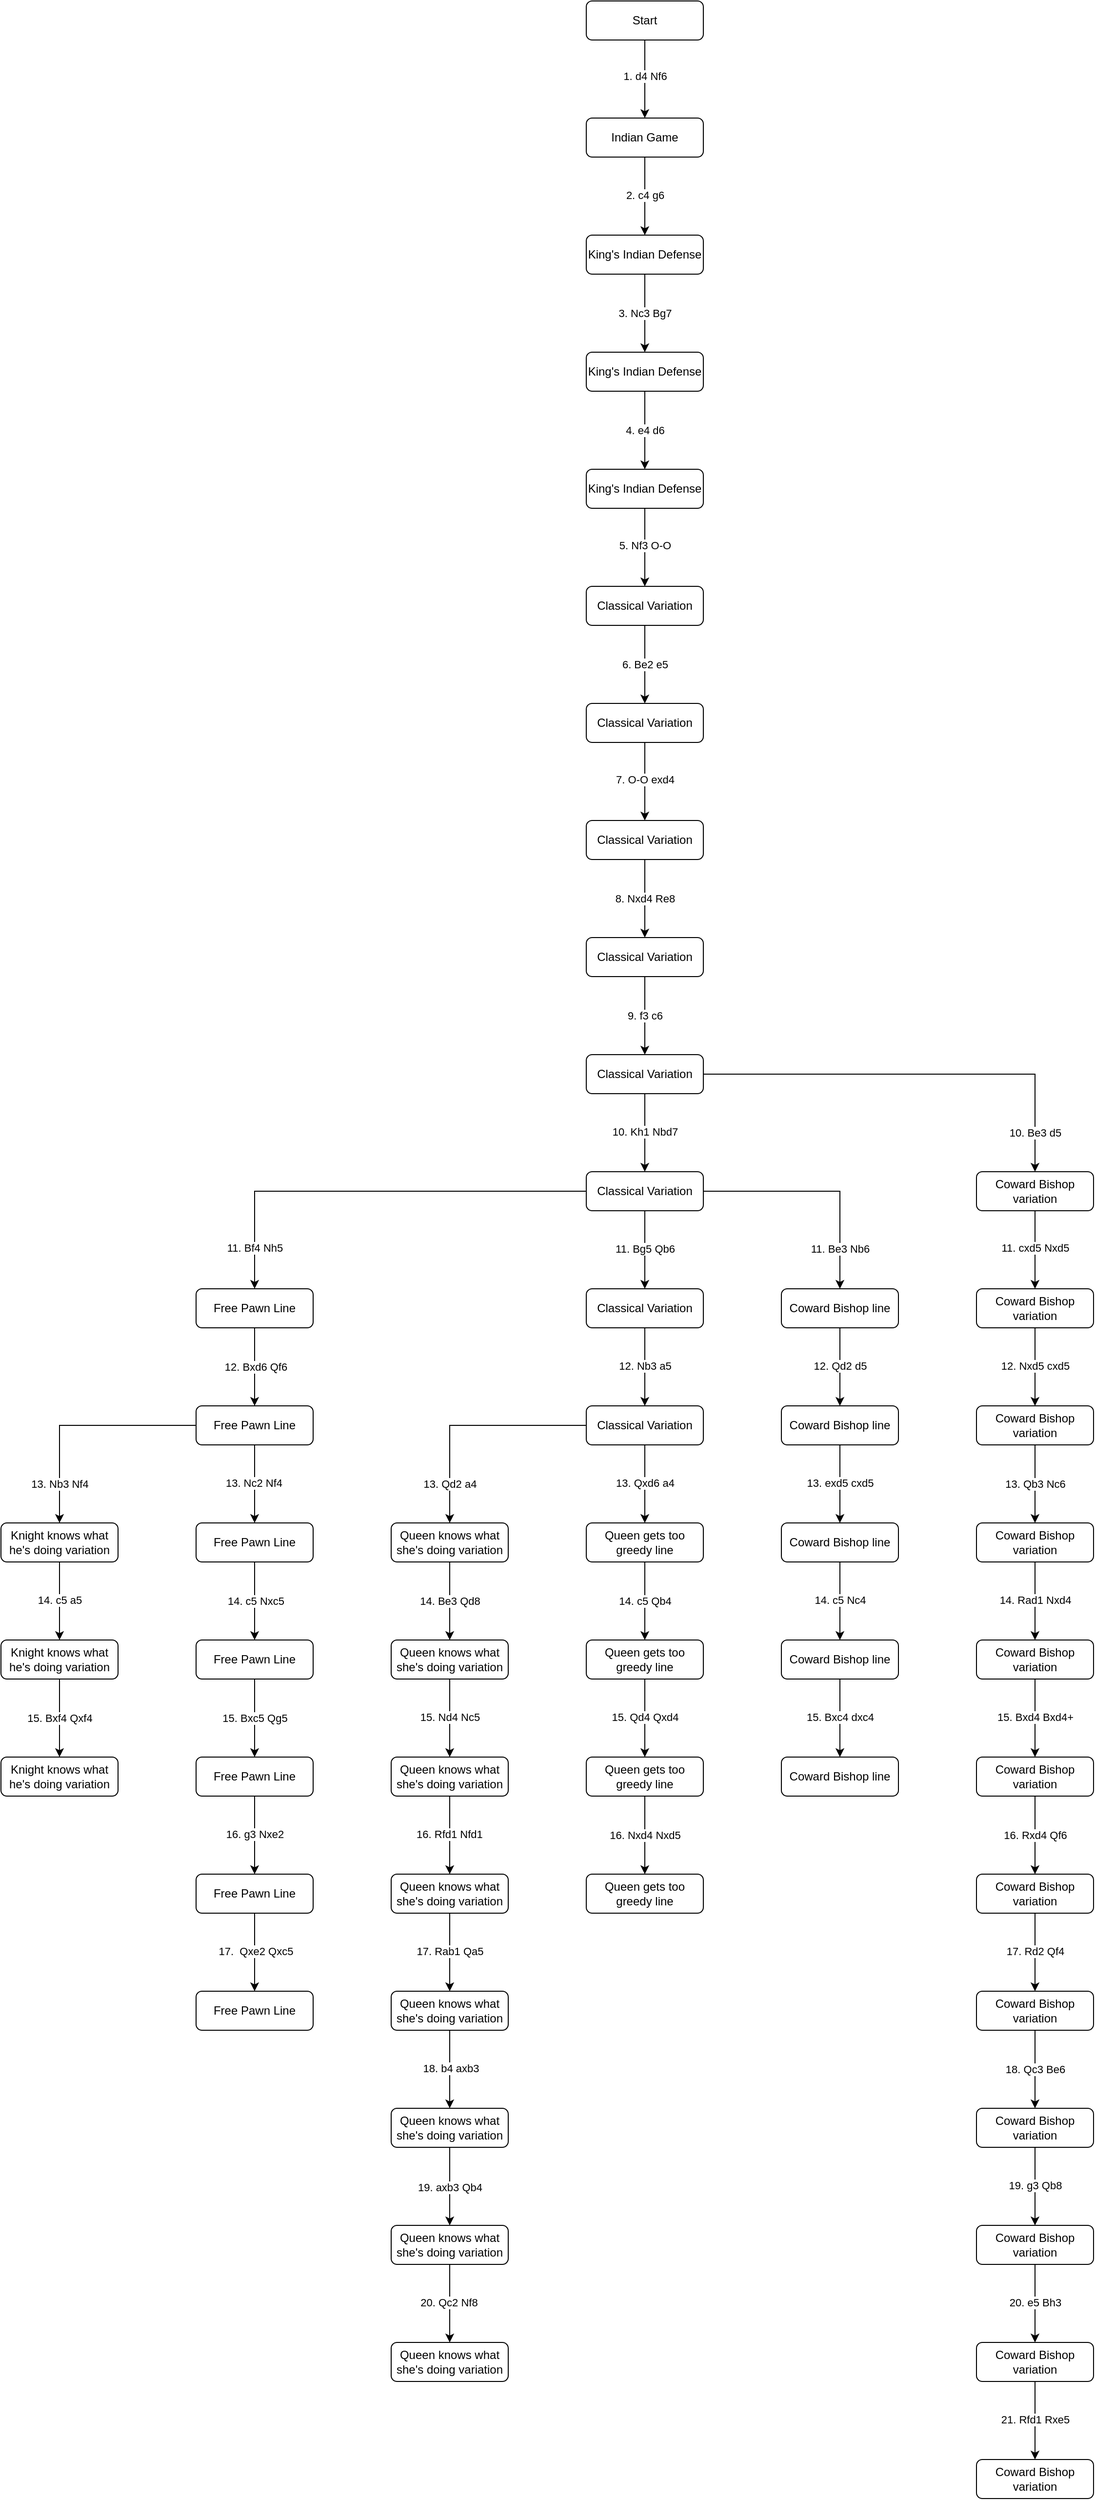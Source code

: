 <mxfile version="21.7.4" type="github">
  <diagram id="C5RBs43oDa-KdzZeNtuy" name="Page-1">
    <mxGraphModel dx="1451" dy="381" grid="1" gridSize="10" guides="1" tooltips="1" connect="1" arrows="1" fold="1" page="1" pageScale="1" pageWidth="827" pageHeight="1169" math="0" shadow="0">
      <root>
        <mxCell id="WIyWlLk6GJQsqaUBKTNV-0" />
        <mxCell id="WIyWlLk6GJQsqaUBKTNV-1" parent="WIyWlLk6GJQsqaUBKTNV-0" />
        <mxCell id="JF7JjtRSWjvsi2NXxbNR-42" value="" style="edgeStyle=orthogonalEdgeStyle;rounded=0;orthogonalLoop=1;jettySize=auto;html=1;" edge="1" parent="WIyWlLk6GJQsqaUBKTNV-1" source="WIyWlLk6GJQsqaUBKTNV-3" target="JF7JjtRSWjvsi2NXxbNR-41">
          <mxGeometry relative="1" as="geometry" />
        </mxCell>
        <mxCell id="JF7JjtRSWjvsi2NXxbNR-43" value="1. d4 Nf6" style="edgeLabel;html=1;align=center;verticalAlign=middle;resizable=0;points=[];" vertex="1" connectable="0" parent="JF7JjtRSWjvsi2NXxbNR-42">
          <mxGeometry x="-0.082" relative="1" as="geometry">
            <mxPoint as="offset" />
          </mxGeometry>
        </mxCell>
        <mxCell id="WIyWlLk6GJQsqaUBKTNV-3" value="Start" style="rounded=1;whiteSpace=wrap;html=1;fontSize=12;glass=0;strokeWidth=1;shadow=0;" parent="WIyWlLk6GJQsqaUBKTNV-1" vertex="1">
          <mxGeometry x="160" y="80" width="120" height="40" as="geometry" />
        </mxCell>
        <mxCell id="JF7JjtRSWjvsi2NXxbNR-45" value="" style="edgeStyle=orthogonalEdgeStyle;rounded=0;orthogonalLoop=1;jettySize=auto;html=1;" edge="1" parent="WIyWlLk6GJQsqaUBKTNV-1" source="JF7JjtRSWjvsi2NXxbNR-41" target="JF7JjtRSWjvsi2NXxbNR-44">
          <mxGeometry relative="1" as="geometry" />
        </mxCell>
        <mxCell id="JF7JjtRSWjvsi2NXxbNR-46" value="2. c4 g6" style="edgeLabel;html=1;align=center;verticalAlign=middle;resizable=0;points=[];" vertex="1" connectable="0" parent="JF7JjtRSWjvsi2NXxbNR-45">
          <mxGeometry x="-0.037" relative="1" as="geometry">
            <mxPoint as="offset" />
          </mxGeometry>
        </mxCell>
        <mxCell id="JF7JjtRSWjvsi2NXxbNR-41" value="Indian Game" style="rounded=1;whiteSpace=wrap;html=1;fontSize=12;glass=0;strokeWidth=1;shadow=0;" vertex="1" parent="WIyWlLk6GJQsqaUBKTNV-1">
          <mxGeometry x="160" y="200" width="120" height="40" as="geometry" />
        </mxCell>
        <mxCell id="JF7JjtRSWjvsi2NXxbNR-48" value="3. Nc3 Bg7" style="edgeStyle=orthogonalEdgeStyle;rounded=0;orthogonalLoop=1;jettySize=auto;html=1;" edge="1" parent="WIyWlLk6GJQsqaUBKTNV-1" source="JF7JjtRSWjvsi2NXxbNR-44" target="JF7JjtRSWjvsi2NXxbNR-47">
          <mxGeometry relative="1" as="geometry">
            <mxPoint as="offset" />
          </mxGeometry>
        </mxCell>
        <mxCell id="JF7JjtRSWjvsi2NXxbNR-44" value="King&#39;s Indian Defense" style="rounded=1;whiteSpace=wrap;html=1;fontSize=12;glass=0;strokeWidth=1;shadow=0;" vertex="1" parent="WIyWlLk6GJQsqaUBKTNV-1">
          <mxGeometry x="160" y="320" width="120" height="40" as="geometry" />
        </mxCell>
        <mxCell id="JF7JjtRSWjvsi2NXxbNR-50" value="4. e4 d6" style="edgeStyle=orthogonalEdgeStyle;rounded=0;orthogonalLoop=1;jettySize=auto;html=1;" edge="1" parent="WIyWlLk6GJQsqaUBKTNV-1" source="JF7JjtRSWjvsi2NXxbNR-47" target="JF7JjtRSWjvsi2NXxbNR-49">
          <mxGeometry relative="1" as="geometry">
            <mxPoint as="offset" />
          </mxGeometry>
        </mxCell>
        <mxCell id="JF7JjtRSWjvsi2NXxbNR-47" value="King&#39;s Indian Defense" style="rounded=1;whiteSpace=wrap;html=1;fontSize=12;glass=0;strokeWidth=1;shadow=0;" vertex="1" parent="WIyWlLk6GJQsqaUBKTNV-1">
          <mxGeometry x="160" y="440" width="120" height="40" as="geometry" />
        </mxCell>
        <mxCell id="JF7JjtRSWjvsi2NXxbNR-52" value="" style="edgeStyle=orthogonalEdgeStyle;rounded=0;orthogonalLoop=1;jettySize=auto;html=1;" edge="1" parent="WIyWlLk6GJQsqaUBKTNV-1" source="JF7JjtRSWjvsi2NXxbNR-49" target="JF7JjtRSWjvsi2NXxbNR-51">
          <mxGeometry relative="1" as="geometry" />
        </mxCell>
        <mxCell id="JF7JjtRSWjvsi2NXxbNR-53" value="5. Nf3 O-O" style="edgeLabel;html=1;align=center;verticalAlign=middle;resizable=0;points=[];" vertex="1" connectable="0" parent="JF7JjtRSWjvsi2NXxbNR-52">
          <mxGeometry x="0.013" relative="1" as="geometry">
            <mxPoint y="-3" as="offset" />
          </mxGeometry>
        </mxCell>
        <mxCell id="JF7JjtRSWjvsi2NXxbNR-49" value="King&#39;s Indian Defense" style="rounded=1;whiteSpace=wrap;html=1;fontSize=12;glass=0;strokeWidth=1;shadow=0;" vertex="1" parent="WIyWlLk6GJQsqaUBKTNV-1">
          <mxGeometry x="160" y="560" width="120" height="40" as="geometry" />
        </mxCell>
        <mxCell id="JF7JjtRSWjvsi2NXxbNR-55" value="" style="edgeStyle=orthogonalEdgeStyle;rounded=0;orthogonalLoop=1;jettySize=auto;html=1;" edge="1" parent="WIyWlLk6GJQsqaUBKTNV-1" source="JF7JjtRSWjvsi2NXxbNR-51" target="JF7JjtRSWjvsi2NXxbNR-54">
          <mxGeometry relative="1" as="geometry" />
        </mxCell>
        <mxCell id="JF7JjtRSWjvsi2NXxbNR-56" value="6. Be2 e5" style="edgeLabel;html=1;align=center;verticalAlign=middle;resizable=0;points=[];" vertex="1" connectable="0" parent="JF7JjtRSWjvsi2NXxbNR-55">
          <mxGeometry x="0.013" y="1" relative="1" as="geometry">
            <mxPoint x="-1" y="-1" as="offset" />
          </mxGeometry>
        </mxCell>
        <mxCell id="JF7JjtRSWjvsi2NXxbNR-51" value="Classical Variation" style="rounded=1;whiteSpace=wrap;html=1;fontSize=12;glass=0;strokeWidth=1;shadow=0;" vertex="1" parent="WIyWlLk6GJQsqaUBKTNV-1">
          <mxGeometry x="160" y="680" width="120" height="40" as="geometry" />
        </mxCell>
        <mxCell id="JF7JjtRSWjvsi2NXxbNR-58" value="" style="edgeStyle=orthogonalEdgeStyle;rounded=0;orthogonalLoop=1;jettySize=auto;html=1;" edge="1" parent="WIyWlLk6GJQsqaUBKTNV-1" source="JF7JjtRSWjvsi2NXxbNR-54" target="JF7JjtRSWjvsi2NXxbNR-57">
          <mxGeometry relative="1" as="geometry" />
        </mxCell>
        <mxCell id="JF7JjtRSWjvsi2NXxbNR-59" value="7. O-O exd4" style="edgeLabel;html=1;align=center;verticalAlign=middle;resizable=0;points=[];" vertex="1" connectable="0" parent="JF7JjtRSWjvsi2NXxbNR-58">
          <mxGeometry x="-0.059" relative="1" as="geometry">
            <mxPoint as="offset" />
          </mxGeometry>
        </mxCell>
        <mxCell id="JF7JjtRSWjvsi2NXxbNR-54" value="Classical Variation" style="rounded=1;whiteSpace=wrap;html=1;fontSize=12;glass=0;strokeWidth=1;shadow=0;" vertex="1" parent="WIyWlLk6GJQsqaUBKTNV-1">
          <mxGeometry x="160" y="800" width="120" height="40" as="geometry" />
        </mxCell>
        <mxCell id="JF7JjtRSWjvsi2NXxbNR-61" value="8. Nxd4 Re8" style="edgeStyle=orthogonalEdgeStyle;rounded=0;orthogonalLoop=1;jettySize=auto;html=1;" edge="1" parent="WIyWlLk6GJQsqaUBKTNV-1" source="JF7JjtRSWjvsi2NXxbNR-57" target="JF7JjtRSWjvsi2NXxbNR-60">
          <mxGeometry relative="1" as="geometry">
            <mxPoint as="offset" />
          </mxGeometry>
        </mxCell>
        <mxCell id="JF7JjtRSWjvsi2NXxbNR-57" value="Classical Variation" style="rounded=1;whiteSpace=wrap;html=1;fontSize=12;glass=0;strokeWidth=1;shadow=0;" vertex="1" parent="WIyWlLk6GJQsqaUBKTNV-1">
          <mxGeometry x="160" y="920" width="120" height="40" as="geometry" />
        </mxCell>
        <mxCell id="JF7JjtRSWjvsi2NXxbNR-63" value="9. f3 c6" style="edgeStyle=orthogonalEdgeStyle;rounded=0;orthogonalLoop=1;jettySize=auto;html=1;" edge="1" parent="WIyWlLk6GJQsqaUBKTNV-1" source="JF7JjtRSWjvsi2NXxbNR-60" target="JF7JjtRSWjvsi2NXxbNR-62">
          <mxGeometry relative="1" as="geometry" />
        </mxCell>
        <mxCell id="JF7JjtRSWjvsi2NXxbNR-60" value="Classical Variation" style="rounded=1;whiteSpace=wrap;html=1;fontSize=12;glass=0;strokeWidth=1;shadow=0;" vertex="1" parent="WIyWlLk6GJQsqaUBKTNV-1">
          <mxGeometry x="160" y="1040" width="120" height="40" as="geometry" />
        </mxCell>
        <mxCell id="JF7JjtRSWjvsi2NXxbNR-65" value="" style="edgeStyle=orthogonalEdgeStyle;rounded=0;orthogonalLoop=1;jettySize=auto;html=1;" edge="1" parent="WIyWlLk6GJQsqaUBKTNV-1" source="JF7JjtRSWjvsi2NXxbNR-62" target="JF7JjtRSWjvsi2NXxbNR-64">
          <mxGeometry relative="1" as="geometry" />
        </mxCell>
        <mxCell id="JF7JjtRSWjvsi2NXxbNR-66" value="10. Kh1 Nbd7" style="edgeLabel;html=1;align=center;verticalAlign=middle;resizable=0;points=[];" vertex="1" connectable="0" parent="JF7JjtRSWjvsi2NXxbNR-65">
          <mxGeometry x="-0.025" relative="1" as="geometry">
            <mxPoint as="offset" />
          </mxGeometry>
        </mxCell>
        <mxCell id="JF7JjtRSWjvsi2NXxbNR-175" value="" style="edgeStyle=orthogonalEdgeStyle;rounded=0;orthogonalLoop=1;jettySize=auto;html=1;" edge="1" parent="WIyWlLk6GJQsqaUBKTNV-1" source="JF7JjtRSWjvsi2NXxbNR-62" target="JF7JjtRSWjvsi2NXxbNR-174">
          <mxGeometry relative="1" as="geometry" />
        </mxCell>
        <mxCell id="JF7JjtRSWjvsi2NXxbNR-176" value="10. Be3 d5" style="edgeLabel;html=1;align=center;verticalAlign=middle;resizable=0;points=[];" vertex="1" connectable="0" parent="JF7JjtRSWjvsi2NXxbNR-175">
          <mxGeometry x="0.854" relative="1" as="geometry">
            <mxPoint y="-8" as="offset" />
          </mxGeometry>
        </mxCell>
        <mxCell id="JF7JjtRSWjvsi2NXxbNR-62" value="Classical Variation" style="rounded=1;whiteSpace=wrap;html=1;fontSize=12;glass=0;strokeWidth=1;shadow=0;" vertex="1" parent="WIyWlLk6GJQsqaUBKTNV-1">
          <mxGeometry x="160" y="1160" width="120" height="40" as="geometry" />
        </mxCell>
        <mxCell id="JF7JjtRSWjvsi2NXxbNR-68" value="" style="edgeStyle=orthogonalEdgeStyle;rounded=0;orthogonalLoop=1;jettySize=auto;html=1;" edge="1" parent="WIyWlLk6GJQsqaUBKTNV-1" source="JF7JjtRSWjvsi2NXxbNR-64" target="JF7JjtRSWjvsi2NXxbNR-67">
          <mxGeometry relative="1" as="geometry" />
        </mxCell>
        <mxCell id="JF7JjtRSWjvsi2NXxbNR-69" value="11. Bg5 Qb6" style="edgeLabel;html=1;align=center;verticalAlign=middle;resizable=0;points=[];" vertex="1" connectable="0" parent="JF7JjtRSWjvsi2NXxbNR-68">
          <mxGeometry x="-0.042" relative="1" as="geometry">
            <mxPoint as="offset" />
          </mxGeometry>
        </mxCell>
        <mxCell id="JF7JjtRSWjvsi2NXxbNR-111" value="" style="edgeStyle=orthogonalEdgeStyle;rounded=0;orthogonalLoop=1;jettySize=auto;html=1;" edge="1" parent="WIyWlLk6GJQsqaUBKTNV-1" source="JF7JjtRSWjvsi2NXxbNR-64" target="JF7JjtRSWjvsi2NXxbNR-110">
          <mxGeometry relative="1" as="geometry" />
        </mxCell>
        <mxCell id="JF7JjtRSWjvsi2NXxbNR-112" value="11. Bf4 Nh5" style="edgeLabel;html=1;align=center;verticalAlign=middle;resizable=0;points=[];" vertex="1" connectable="0" parent="JF7JjtRSWjvsi2NXxbNR-111">
          <mxGeometry x="0.81" relative="1" as="geometry">
            <mxPoint as="offset" />
          </mxGeometry>
        </mxCell>
        <mxCell id="JF7JjtRSWjvsi2NXxbNR-144" value="" style="edgeStyle=orthogonalEdgeStyle;rounded=0;orthogonalLoop=1;jettySize=auto;html=1;" edge="1" parent="WIyWlLk6GJQsqaUBKTNV-1" source="JF7JjtRSWjvsi2NXxbNR-64" target="JF7JjtRSWjvsi2NXxbNR-143">
          <mxGeometry relative="1" as="geometry">
            <Array as="points">
              <mxPoint x="420" y="1300" />
            </Array>
          </mxGeometry>
        </mxCell>
        <mxCell id="JF7JjtRSWjvsi2NXxbNR-145" value="11. Be3 Nb6" style="edgeLabel;html=1;align=center;verticalAlign=middle;resizable=0;points=[];" vertex="1" connectable="0" parent="JF7JjtRSWjvsi2NXxbNR-144">
          <mxGeometry x="0.658" relative="1" as="geometry">
            <mxPoint as="offset" />
          </mxGeometry>
        </mxCell>
        <mxCell id="JF7JjtRSWjvsi2NXxbNR-64" value="Classical Variation" style="rounded=1;whiteSpace=wrap;html=1;fontSize=12;glass=0;strokeWidth=1;shadow=0;" vertex="1" parent="WIyWlLk6GJQsqaUBKTNV-1">
          <mxGeometry x="160" y="1280" width="120" height="40" as="geometry" />
        </mxCell>
        <mxCell id="JF7JjtRSWjvsi2NXxbNR-71" value="" style="edgeStyle=orthogonalEdgeStyle;rounded=0;orthogonalLoop=1;jettySize=auto;html=1;" edge="1" parent="WIyWlLk6GJQsqaUBKTNV-1" source="JF7JjtRSWjvsi2NXxbNR-67" target="JF7JjtRSWjvsi2NXxbNR-70">
          <mxGeometry relative="1" as="geometry" />
        </mxCell>
        <mxCell id="JF7JjtRSWjvsi2NXxbNR-72" value="12. Nb3 a5" style="edgeLabel;html=1;align=center;verticalAlign=middle;resizable=0;points=[];" vertex="1" connectable="0" parent="JF7JjtRSWjvsi2NXxbNR-71">
          <mxGeometry x="-0.042" relative="1" as="geometry">
            <mxPoint as="offset" />
          </mxGeometry>
        </mxCell>
        <mxCell id="JF7JjtRSWjvsi2NXxbNR-67" value="Classical Variation" style="rounded=1;whiteSpace=wrap;html=1;fontSize=12;glass=0;strokeWidth=1;shadow=0;" vertex="1" parent="WIyWlLk6GJQsqaUBKTNV-1">
          <mxGeometry x="160" y="1400" width="120" height="40" as="geometry" />
        </mxCell>
        <mxCell id="JF7JjtRSWjvsi2NXxbNR-74" value="" style="edgeStyle=orthogonalEdgeStyle;rounded=0;orthogonalLoop=1;jettySize=auto;html=1;" edge="1" parent="WIyWlLk6GJQsqaUBKTNV-1" source="JF7JjtRSWjvsi2NXxbNR-70" target="JF7JjtRSWjvsi2NXxbNR-73">
          <mxGeometry relative="1" as="geometry" />
        </mxCell>
        <mxCell id="JF7JjtRSWjvsi2NXxbNR-75" value="13. Qxd6 a4" style="edgeLabel;html=1;align=center;verticalAlign=middle;resizable=0;points=[];" vertex="1" connectable="0" parent="JF7JjtRSWjvsi2NXxbNR-74">
          <mxGeometry x="-0.042" relative="1" as="geometry">
            <mxPoint as="offset" />
          </mxGeometry>
        </mxCell>
        <mxCell id="JF7JjtRSWjvsi2NXxbNR-86" value="" style="edgeStyle=orthogonalEdgeStyle;rounded=0;orthogonalLoop=1;jettySize=auto;html=1;" edge="1" parent="WIyWlLk6GJQsqaUBKTNV-1" source="JF7JjtRSWjvsi2NXxbNR-70" target="JF7JjtRSWjvsi2NXxbNR-85">
          <mxGeometry relative="1" as="geometry" />
        </mxCell>
        <mxCell id="JF7JjtRSWjvsi2NXxbNR-88" value="13. Qd2 a4" style="edgeLabel;html=1;align=center;verticalAlign=middle;resizable=0;points=[];" vertex="1" connectable="0" parent="JF7JjtRSWjvsi2NXxbNR-86">
          <mxGeometry x="0.652" y="-1" relative="1" as="geometry">
            <mxPoint x="1" y="2" as="offset" />
          </mxGeometry>
        </mxCell>
        <mxCell id="JF7JjtRSWjvsi2NXxbNR-70" value="Classical Variation" style="rounded=1;whiteSpace=wrap;html=1;fontSize=12;glass=0;strokeWidth=1;shadow=0;" vertex="1" parent="WIyWlLk6GJQsqaUBKTNV-1">
          <mxGeometry x="160" y="1520" width="120" height="40" as="geometry" />
        </mxCell>
        <mxCell id="JF7JjtRSWjvsi2NXxbNR-77" value="" style="edgeStyle=orthogonalEdgeStyle;rounded=0;orthogonalLoop=1;jettySize=auto;html=1;" edge="1" parent="WIyWlLk6GJQsqaUBKTNV-1" source="JF7JjtRSWjvsi2NXxbNR-73" target="JF7JjtRSWjvsi2NXxbNR-76">
          <mxGeometry relative="1" as="geometry" />
        </mxCell>
        <mxCell id="JF7JjtRSWjvsi2NXxbNR-78" value="14. c5 Qb4" style="edgeLabel;html=1;align=center;verticalAlign=middle;resizable=0;points=[];" vertex="1" connectable="0" parent="JF7JjtRSWjvsi2NXxbNR-77">
          <mxGeometry x="-0.008" relative="1" as="geometry">
            <mxPoint as="offset" />
          </mxGeometry>
        </mxCell>
        <mxCell id="JF7JjtRSWjvsi2NXxbNR-73" value="Queen gets too greedy line" style="rounded=1;whiteSpace=wrap;html=1;fontSize=12;glass=0;strokeWidth=1;shadow=0;" vertex="1" parent="WIyWlLk6GJQsqaUBKTNV-1">
          <mxGeometry x="160" y="1640" width="120" height="40" as="geometry" />
        </mxCell>
        <mxCell id="JF7JjtRSWjvsi2NXxbNR-80" value="" style="edgeStyle=orthogonalEdgeStyle;rounded=0;orthogonalLoop=1;jettySize=auto;html=1;" edge="1" parent="WIyWlLk6GJQsqaUBKTNV-1" source="JF7JjtRSWjvsi2NXxbNR-76" target="JF7JjtRSWjvsi2NXxbNR-79">
          <mxGeometry relative="1" as="geometry" />
        </mxCell>
        <mxCell id="JF7JjtRSWjvsi2NXxbNR-81" value="15. Qd4 Qxd4" style="edgeLabel;html=1;align=center;verticalAlign=middle;resizable=0;points=[];" vertex="1" connectable="0" parent="JF7JjtRSWjvsi2NXxbNR-80">
          <mxGeometry x="-0.042" relative="1" as="geometry">
            <mxPoint as="offset" />
          </mxGeometry>
        </mxCell>
        <mxCell id="JF7JjtRSWjvsi2NXxbNR-76" value="Queen gets too greedy line" style="rounded=1;whiteSpace=wrap;html=1;fontSize=12;glass=0;strokeWidth=1;shadow=0;" vertex="1" parent="WIyWlLk6GJQsqaUBKTNV-1">
          <mxGeometry x="160" y="1760" width="120" height="40" as="geometry" />
        </mxCell>
        <mxCell id="JF7JjtRSWjvsi2NXxbNR-83" value="" style="edgeStyle=orthogonalEdgeStyle;rounded=0;orthogonalLoop=1;jettySize=auto;html=1;" edge="1" parent="WIyWlLk6GJQsqaUBKTNV-1" source="JF7JjtRSWjvsi2NXxbNR-79" target="JF7JjtRSWjvsi2NXxbNR-82">
          <mxGeometry relative="1" as="geometry" />
        </mxCell>
        <mxCell id="JF7JjtRSWjvsi2NXxbNR-84" value="16. Nxd4 Nxd5" style="edgeLabel;html=1;align=center;verticalAlign=middle;resizable=0;points=[];" vertex="1" connectable="0" parent="JF7JjtRSWjvsi2NXxbNR-83">
          <mxGeometry x="-0.008" relative="1" as="geometry">
            <mxPoint as="offset" />
          </mxGeometry>
        </mxCell>
        <mxCell id="JF7JjtRSWjvsi2NXxbNR-79" value="Queen gets too greedy line" style="rounded=1;whiteSpace=wrap;html=1;fontSize=12;glass=0;strokeWidth=1;shadow=0;" vertex="1" parent="WIyWlLk6GJQsqaUBKTNV-1">
          <mxGeometry x="160" y="1880" width="120" height="40" as="geometry" />
        </mxCell>
        <mxCell id="JF7JjtRSWjvsi2NXxbNR-82" value="Queen gets too greedy line" style="rounded=1;whiteSpace=wrap;html=1;fontSize=12;glass=0;strokeWidth=1;shadow=0;" vertex="1" parent="WIyWlLk6GJQsqaUBKTNV-1">
          <mxGeometry x="160" y="2000" width="120" height="40" as="geometry" />
        </mxCell>
        <mxCell id="JF7JjtRSWjvsi2NXxbNR-90" value="" style="edgeStyle=orthogonalEdgeStyle;rounded=0;orthogonalLoop=1;jettySize=auto;html=1;" edge="1" parent="WIyWlLk6GJQsqaUBKTNV-1" source="JF7JjtRSWjvsi2NXxbNR-85" target="JF7JjtRSWjvsi2NXxbNR-89">
          <mxGeometry relative="1" as="geometry" />
        </mxCell>
        <mxCell id="JF7JjtRSWjvsi2NXxbNR-91" value="14. Be3 Qd8" style="edgeLabel;html=1;align=center;verticalAlign=middle;resizable=0;points=[];" vertex="1" connectable="0" parent="JF7JjtRSWjvsi2NXxbNR-90">
          <mxGeometry x="-0.008" relative="1" as="geometry">
            <mxPoint as="offset" />
          </mxGeometry>
        </mxCell>
        <mxCell id="JF7JjtRSWjvsi2NXxbNR-85" value="Queen knows what she&#39;s doing variation" style="rounded=1;whiteSpace=wrap;html=1;fontSize=12;glass=0;strokeWidth=1;shadow=0;" vertex="1" parent="WIyWlLk6GJQsqaUBKTNV-1">
          <mxGeometry x="-40" y="1640" width="120" height="40" as="geometry" />
        </mxCell>
        <mxCell id="JF7JjtRSWjvsi2NXxbNR-93" value="" style="edgeStyle=orthogonalEdgeStyle;rounded=0;orthogonalLoop=1;jettySize=auto;html=1;" edge="1" parent="WIyWlLk6GJQsqaUBKTNV-1" source="JF7JjtRSWjvsi2NXxbNR-89" target="JF7JjtRSWjvsi2NXxbNR-92">
          <mxGeometry relative="1" as="geometry" />
        </mxCell>
        <mxCell id="JF7JjtRSWjvsi2NXxbNR-94" value="15. Nd4 Nc5" style="edgeLabel;html=1;align=center;verticalAlign=middle;resizable=0;points=[];" vertex="1" connectable="0" parent="JF7JjtRSWjvsi2NXxbNR-93">
          <mxGeometry x="-0.042" relative="1" as="geometry">
            <mxPoint as="offset" />
          </mxGeometry>
        </mxCell>
        <mxCell id="JF7JjtRSWjvsi2NXxbNR-89" value="Queen knows what she&#39;s doing variation" style="rounded=1;whiteSpace=wrap;html=1;fontSize=12;glass=0;strokeWidth=1;shadow=0;" vertex="1" parent="WIyWlLk6GJQsqaUBKTNV-1">
          <mxGeometry x="-40" y="1760" width="120" height="40" as="geometry" />
        </mxCell>
        <mxCell id="JF7JjtRSWjvsi2NXxbNR-96" value="" style="edgeStyle=orthogonalEdgeStyle;rounded=0;orthogonalLoop=1;jettySize=auto;html=1;" edge="1" parent="WIyWlLk6GJQsqaUBKTNV-1" source="JF7JjtRSWjvsi2NXxbNR-92" target="JF7JjtRSWjvsi2NXxbNR-95">
          <mxGeometry relative="1" as="geometry" />
        </mxCell>
        <mxCell id="JF7JjtRSWjvsi2NXxbNR-97" value="16. Rfd1 Nfd1&amp;nbsp;" style="edgeLabel;html=1;align=center;verticalAlign=middle;resizable=0;points=[];" vertex="1" connectable="0" parent="JF7JjtRSWjvsi2NXxbNR-96">
          <mxGeometry x="-0.025" y="1" relative="1" as="geometry">
            <mxPoint as="offset" />
          </mxGeometry>
        </mxCell>
        <mxCell id="JF7JjtRSWjvsi2NXxbNR-92" value="Queen knows what she&#39;s doing variation" style="rounded=1;whiteSpace=wrap;html=1;fontSize=12;glass=0;strokeWidth=1;shadow=0;" vertex="1" parent="WIyWlLk6GJQsqaUBKTNV-1">
          <mxGeometry x="-40" y="1880" width="120" height="40" as="geometry" />
        </mxCell>
        <mxCell id="JF7JjtRSWjvsi2NXxbNR-99" value="" style="edgeStyle=orthogonalEdgeStyle;rounded=0;orthogonalLoop=1;jettySize=auto;html=1;" edge="1" parent="WIyWlLk6GJQsqaUBKTNV-1" source="JF7JjtRSWjvsi2NXxbNR-95" target="JF7JjtRSWjvsi2NXxbNR-98">
          <mxGeometry relative="1" as="geometry" />
        </mxCell>
        <mxCell id="JF7JjtRSWjvsi2NXxbNR-100" value="17. Rab1 Qa5" style="edgeLabel;html=1;align=center;verticalAlign=middle;resizable=0;points=[];" vertex="1" connectable="0" parent="JF7JjtRSWjvsi2NXxbNR-99">
          <mxGeometry x="-0.042" relative="1" as="geometry">
            <mxPoint as="offset" />
          </mxGeometry>
        </mxCell>
        <mxCell id="JF7JjtRSWjvsi2NXxbNR-95" value="Queen knows what she&#39;s doing variation" style="rounded=1;whiteSpace=wrap;html=1;fontSize=12;glass=0;strokeWidth=1;shadow=0;" vertex="1" parent="WIyWlLk6GJQsqaUBKTNV-1">
          <mxGeometry x="-40" y="2000" width="120" height="40" as="geometry" />
        </mxCell>
        <mxCell id="JF7JjtRSWjvsi2NXxbNR-102" value="" style="edgeStyle=orthogonalEdgeStyle;rounded=0;orthogonalLoop=1;jettySize=auto;html=1;" edge="1" parent="WIyWlLk6GJQsqaUBKTNV-1" source="JF7JjtRSWjvsi2NXxbNR-98" target="JF7JjtRSWjvsi2NXxbNR-101">
          <mxGeometry relative="1" as="geometry" />
        </mxCell>
        <mxCell id="JF7JjtRSWjvsi2NXxbNR-103" value="18. b4 axb3" style="edgeLabel;html=1;align=center;verticalAlign=middle;resizable=0;points=[];" vertex="1" connectable="0" parent="JF7JjtRSWjvsi2NXxbNR-102">
          <mxGeometry x="-0.025" y="1" relative="1" as="geometry">
            <mxPoint as="offset" />
          </mxGeometry>
        </mxCell>
        <mxCell id="JF7JjtRSWjvsi2NXxbNR-98" value="Queen knows what she&#39;s doing variation" style="rounded=1;whiteSpace=wrap;html=1;fontSize=12;glass=0;strokeWidth=1;shadow=0;" vertex="1" parent="WIyWlLk6GJQsqaUBKTNV-1">
          <mxGeometry x="-40" y="2120" width="120" height="40" as="geometry" />
        </mxCell>
        <mxCell id="JF7JjtRSWjvsi2NXxbNR-105" value="" style="edgeStyle=orthogonalEdgeStyle;rounded=0;orthogonalLoop=1;jettySize=auto;html=1;" edge="1" parent="WIyWlLk6GJQsqaUBKTNV-1" source="JF7JjtRSWjvsi2NXxbNR-101" target="JF7JjtRSWjvsi2NXxbNR-104">
          <mxGeometry relative="1" as="geometry" />
        </mxCell>
        <mxCell id="JF7JjtRSWjvsi2NXxbNR-106" value="19. axb3 Qb4" style="edgeLabel;html=1;align=center;verticalAlign=middle;resizable=0;points=[];" vertex="1" connectable="0" parent="JF7JjtRSWjvsi2NXxbNR-105">
          <mxGeometry x="0.009" relative="1" as="geometry">
            <mxPoint as="offset" />
          </mxGeometry>
        </mxCell>
        <mxCell id="JF7JjtRSWjvsi2NXxbNR-101" value="Queen knows what she&#39;s doing variation" style="rounded=1;whiteSpace=wrap;html=1;fontSize=12;glass=0;strokeWidth=1;shadow=0;" vertex="1" parent="WIyWlLk6GJQsqaUBKTNV-1">
          <mxGeometry x="-40" y="2240" width="120" height="40" as="geometry" />
        </mxCell>
        <mxCell id="JF7JjtRSWjvsi2NXxbNR-108" value="" style="edgeStyle=orthogonalEdgeStyle;rounded=0;orthogonalLoop=1;jettySize=auto;html=1;" edge="1" parent="WIyWlLk6GJQsqaUBKTNV-1" source="JF7JjtRSWjvsi2NXxbNR-104" target="JF7JjtRSWjvsi2NXxbNR-107">
          <mxGeometry relative="1" as="geometry" />
        </mxCell>
        <mxCell id="JF7JjtRSWjvsi2NXxbNR-109" value="20. Qc2 Nf8" style="edgeLabel;html=1;align=center;verticalAlign=middle;resizable=0;points=[];" vertex="1" connectable="0" parent="JF7JjtRSWjvsi2NXxbNR-108">
          <mxGeometry x="-0.025" y="-1" relative="1" as="geometry">
            <mxPoint as="offset" />
          </mxGeometry>
        </mxCell>
        <mxCell id="JF7JjtRSWjvsi2NXxbNR-104" value="Queen knows what she&#39;s doing variation" style="rounded=1;whiteSpace=wrap;html=1;fontSize=12;glass=0;strokeWidth=1;shadow=0;" vertex="1" parent="WIyWlLk6GJQsqaUBKTNV-1">
          <mxGeometry x="-40" y="2360" width="120" height="40" as="geometry" />
        </mxCell>
        <mxCell id="JF7JjtRSWjvsi2NXxbNR-107" value="Queen knows what she&#39;s doing variation" style="rounded=1;whiteSpace=wrap;html=1;fontSize=12;glass=0;strokeWidth=1;shadow=0;" vertex="1" parent="WIyWlLk6GJQsqaUBKTNV-1">
          <mxGeometry x="-40" y="2480" width="120" height="40" as="geometry" />
        </mxCell>
        <mxCell id="JF7JjtRSWjvsi2NXxbNR-114" value="" style="edgeStyle=orthogonalEdgeStyle;rounded=0;orthogonalLoop=1;jettySize=auto;html=1;" edge="1" parent="WIyWlLk6GJQsqaUBKTNV-1" source="JF7JjtRSWjvsi2NXxbNR-110" target="JF7JjtRSWjvsi2NXxbNR-113">
          <mxGeometry relative="1" as="geometry" />
        </mxCell>
        <mxCell id="JF7JjtRSWjvsi2NXxbNR-115" value="12. Bxd6 Qf6" style="edgeLabel;html=1;align=center;verticalAlign=middle;resizable=0;points=[];" vertex="1" connectable="0" parent="JF7JjtRSWjvsi2NXxbNR-114">
          <mxGeometry x="-0.008" y="1" relative="1" as="geometry">
            <mxPoint as="offset" />
          </mxGeometry>
        </mxCell>
        <mxCell id="JF7JjtRSWjvsi2NXxbNR-110" value="Free Pawn Line" style="rounded=1;whiteSpace=wrap;html=1;fontSize=12;glass=0;strokeWidth=1;shadow=0;" vertex="1" parent="WIyWlLk6GJQsqaUBKTNV-1">
          <mxGeometry x="-240" y="1400" width="120" height="40" as="geometry" />
        </mxCell>
        <mxCell id="JF7JjtRSWjvsi2NXxbNR-117" value="" style="edgeStyle=orthogonalEdgeStyle;rounded=0;orthogonalLoop=1;jettySize=auto;html=1;" edge="1" parent="WIyWlLk6GJQsqaUBKTNV-1" source="JF7JjtRSWjvsi2NXxbNR-113" target="JF7JjtRSWjvsi2NXxbNR-116">
          <mxGeometry relative="1" as="geometry" />
        </mxCell>
        <mxCell id="JF7JjtRSWjvsi2NXxbNR-118" value="13. Nc2 Nf4" style="edgeLabel;html=1;align=center;verticalAlign=middle;resizable=0;points=[];" vertex="1" connectable="0" parent="JF7JjtRSWjvsi2NXxbNR-117">
          <mxGeometry x="-0.025" y="-1" relative="1" as="geometry">
            <mxPoint as="offset" />
          </mxGeometry>
        </mxCell>
        <mxCell id="JF7JjtRSWjvsi2NXxbNR-134" value="" style="edgeStyle=orthogonalEdgeStyle;rounded=0;orthogonalLoop=1;jettySize=auto;html=1;" edge="1" parent="WIyWlLk6GJQsqaUBKTNV-1" source="JF7JjtRSWjvsi2NXxbNR-113" target="JF7JjtRSWjvsi2NXxbNR-133">
          <mxGeometry relative="1" as="geometry" />
        </mxCell>
        <mxCell id="JF7JjtRSWjvsi2NXxbNR-135" value="13. Nb3 Nf4" style="edgeLabel;html=1;align=center;verticalAlign=middle;resizable=0;points=[];" vertex="1" connectable="0" parent="JF7JjtRSWjvsi2NXxbNR-134">
          <mxGeometry x="0.664" y="-3" relative="1" as="geometry">
            <mxPoint x="3" as="offset" />
          </mxGeometry>
        </mxCell>
        <mxCell id="JF7JjtRSWjvsi2NXxbNR-113" value="Free Pawn Line" style="rounded=1;whiteSpace=wrap;html=1;fontSize=12;glass=0;strokeWidth=1;shadow=0;" vertex="1" parent="WIyWlLk6GJQsqaUBKTNV-1">
          <mxGeometry x="-240" y="1520" width="120" height="40" as="geometry" />
        </mxCell>
        <mxCell id="JF7JjtRSWjvsi2NXxbNR-120" value="" style="edgeStyle=orthogonalEdgeStyle;rounded=0;orthogonalLoop=1;jettySize=auto;html=1;" edge="1" parent="WIyWlLk6GJQsqaUBKTNV-1" source="JF7JjtRSWjvsi2NXxbNR-116" target="JF7JjtRSWjvsi2NXxbNR-119">
          <mxGeometry relative="1" as="geometry" />
        </mxCell>
        <mxCell id="JF7JjtRSWjvsi2NXxbNR-121" value="14. c5 Nxc5" style="edgeLabel;html=1;align=center;verticalAlign=middle;resizable=0;points=[];" vertex="1" connectable="0" parent="JF7JjtRSWjvsi2NXxbNR-120">
          <mxGeometry x="-0.008" y="1" relative="1" as="geometry">
            <mxPoint as="offset" />
          </mxGeometry>
        </mxCell>
        <mxCell id="JF7JjtRSWjvsi2NXxbNR-116" value="Free Pawn Line" style="rounded=1;whiteSpace=wrap;html=1;fontSize=12;glass=0;strokeWidth=1;shadow=0;" vertex="1" parent="WIyWlLk6GJQsqaUBKTNV-1">
          <mxGeometry x="-240" y="1640" width="120" height="40" as="geometry" />
        </mxCell>
        <mxCell id="JF7JjtRSWjvsi2NXxbNR-123" value="" style="edgeStyle=orthogonalEdgeStyle;rounded=0;orthogonalLoop=1;jettySize=auto;html=1;" edge="1" parent="WIyWlLk6GJQsqaUBKTNV-1" source="JF7JjtRSWjvsi2NXxbNR-119" target="JF7JjtRSWjvsi2NXxbNR-122">
          <mxGeometry relative="1" as="geometry" />
        </mxCell>
        <mxCell id="JF7JjtRSWjvsi2NXxbNR-124" value="15. Bxc5 Qg5" style="edgeLabel;html=1;align=center;verticalAlign=middle;resizable=0;points=[];" vertex="1" connectable="0" parent="JF7JjtRSWjvsi2NXxbNR-123">
          <mxGeometry x="-0.008" relative="1" as="geometry">
            <mxPoint as="offset" />
          </mxGeometry>
        </mxCell>
        <mxCell id="JF7JjtRSWjvsi2NXxbNR-119" value="Free Pawn Line" style="rounded=1;whiteSpace=wrap;html=1;fontSize=12;glass=0;strokeWidth=1;shadow=0;" vertex="1" parent="WIyWlLk6GJQsqaUBKTNV-1">
          <mxGeometry x="-240" y="1760" width="120" height="40" as="geometry" />
        </mxCell>
        <mxCell id="JF7JjtRSWjvsi2NXxbNR-126" value="" style="edgeStyle=orthogonalEdgeStyle;rounded=0;orthogonalLoop=1;jettySize=auto;html=1;" edge="1" parent="WIyWlLk6GJQsqaUBKTNV-1" source="JF7JjtRSWjvsi2NXxbNR-122" target="JF7JjtRSWjvsi2NXxbNR-125">
          <mxGeometry relative="1" as="geometry" />
        </mxCell>
        <mxCell id="JF7JjtRSWjvsi2NXxbNR-127" value="16. g3 Nxe2" style="edgeLabel;html=1;align=center;verticalAlign=middle;resizable=0;points=[];" vertex="1" connectable="0" parent="JF7JjtRSWjvsi2NXxbNR-126">
          <mxGeometry x="-0.025" relative="1" as="geometry">
            <mxPoint as="offset" />
          </mxGeometry>
        </mxCell>
        <mxCell id="JF7JjtRSWjvsi2NXxbNR-122" value="Free Pawn Line" style="rounded=1;whiteSpace=wrap;html=1;fontSize=12;glass=0;strokeWidth=1;shadow=0;" vertex="1" parent="WIyWlLk6GJQsqaUBKTNV-1">
          <mxGeometry x="-240" y="1880" width="120" height="40" as="geometry" />
        </mxCell>
        <mxCell id="JF7JjtRSWjvsi2NXxbNR-129" value="" style="edgeStyle=orthogonalEdgeStyle;rounded=0;orthogonalLoop=1;jettySize=auto;html=1;" edge="1" parent="WIyWlLk6GJQsqaUBKTNV-1" source="JF7JjtRSWjvsi2NXxbNR-125" target="JF7JjtRSWjvsi2NXxbNR-128">
          <mxGeometry relative="1" as="geometry" />
        </mxCell>
        <mxCell id="JF7JjtRSWjvsi2NXxbNR-130" value="17.&amp;nbsp; Qxe2 Qxc5" style="edgeLabel;html=1;align=center;verticalAlign=middle;resizable=0;points=[];" vertex="1" connectable="0" parent="JF7JjtRSWjvsi2NXxbNR-129">
          <mxGeometry x="-0.025" y="1" relative="1" as="geometry">
            <mxPoint as="offset" />
          </mxGeometry>
        </mxCell>
        <mxCell id="JF7JjtRSWjvsi2NXxbNR-125" value="Free Pawn Line" style="rounded=1;whiteSpace=wrap;html=1;fontSize=12;glass=0;strokeWidth=1;shadow=0;" vertex="1" parent="WIyWlLk6GJQsqaUBKTNV-1">
          <mxGeometry x="-240" y="2000" width="120" height="40" as="geometry" />
        </mxCell>
        <mxCell id="JF7JjtRSWjvsi2NXxbNR-128" value="Free Pawn Line" style="rounded=1;whiteSpace=wrap;html=1;fontSize=12;glass=0;strokeWidth=1;shadow=0;" vertex="1" parent="WIyWlLk6GJQsqaUBKTNV-1">
          <mxGeometry x="-240" y="2120" width="120" height="40" as="geometry" />
        </mxCell>
        <mxCell id="JF7JjtRSWjvsi2NXxbNR-137" value="" style="edgeStyle=orthogonalEdgeStyle;rounded=0;orthogonalLoop=1;jettySize=auto;html=1;" edge="1" parent="WIyWlLk6GJQsqaUBKTNV-1" source="JF7JjtRSWjvsi2NXxbNR-133" target="JF7JjtRSWjvsi2NXxbNR-136">
          <mxGeometry relative="1" as="geometry" />
        </mxCell>
        <mxCell id="JF7JjtRSWjvsi2NXxbNR-138" value="14. c5 a5" style="edgeLabel;html=1;align=center;verticalAlign=middle;resizable=0;points=[];" vertex="1" connectable="0" parent="JF7JjtRSWjvsi2NXxbNR-137">
          <mxGeometry x="-0.042" relative="1" as="geometry">
            <mxPoint as="offset" />
          </mxGeometry>
        </mxCell>
        <mxCell id="JF7JjtRSWjvsi2NXxbNR-133" value="Knight knows what he&#39;s doing variation" style="rounded=1;whiteSpace=wrap;html=1;fontSize=12;glass=0;strokeWidth=1;shadow=0;" vertex="1" parent="WIyWlLk6GJQsqaUBKTNV-1">
          <mxGeometry x="-440" y="1640" width="120" height="40" as="geometry" />
        </mxCell>
        <mxCell id="JF7JjtRSWjvsi2NXxbNR-140" value="" style="edgeStyle=orthogonalEdgeStyle;rounded=0;orthogonalLoop=1;jettySize=auto;html=1;" edge="1" parent="WIyWlLk6GJQsqaUBKTNV-1" source="JF7JjtRSWjvsi2NXxbNR-136" target="JF7JjtRSWjvsi2NXxbNR-139">
          <mxGeometry relative="1" as="geometry" />
        </mxCell>
        <mxCell id="JF7JjtRSWjvsi2NXxbNR-141" value="15. Bxf4 Qxf4" style="edgeLabel;html=1;align=center;verticalAlign=middle;resizable=0;points=[];" vertex="1" connectable="0" parent="JF7JjtRSWjvsi2NXxbNR-140">
          <mxGeometry x="-0.008" relative="1" as="geometry">
            <mxPoint as="offset" />
          </mxGeometry>
        </mxCell>
        <mxCell id="JF7JjtRSWjvsi2NXxbNR-136" value="Knight knows what he&#39;s doing variation" style="rounded=1;whiteSpace=wrap;html=1;fontSize=12;glass=0;strokeWidth=1;shadow=0;" vertex="1" parent="WIyWlLk6GJQsqaUBKTNV-1">
          <mxGeometry x="-440" y="1760" width="120" height="40" as="geometry" />
        </mxCell>
        <mxCell id="JF7JjtRSWjvsi2NXxbNR-139" value="Knight knows what he&#39;s doing variation" style="rounded=1;whiteSpace=wrap;html=1;fontSize=12;glass=0;strokeWidth=1;shadow=0;" vertex="1" parent="WIyWlLk6GJQsqaUBKTNV-1">
          <mxGeometry x="-440" y="1880" width="120" height="40" as="geometry" />
        </mxCell>
        <mxCell id="JF7JjtRSWjvsi2NXxbNR-147" value="" style="edgeStyle=orthogonalEdgeStyle;rounded=0;orthogonalLoop=1;jettySize=auto;html=1;" edge="1" parent="WIyWlLk6GJQsqaUBKTNV-1" source="JF7JjtRSWjvsi2NXxbNR-143" target="JF7JjtRSWjvsi2NXxbNR-146">
          <mxGeometry relative="1" as="geometry" />
        </mxCell>
        <mxCell id="JF7JjtRSWjvsi2NXxbNR-148" value="12. Qd2 d5" style="edgeLabel;html=1;align=center;verticalAlign=middle;resizable=0;points=[];" vertex="1" connectable="0" parent="JF7JjtRSWjvsi2NXxbNR-147">
          <mxGeometry x="-0.025" relative="1" as="geometry">
            <mxPoint as="offset" />
          </mxGeometry>
        </mxCell>
        <mxCell id="JF7JjtRSWjvsi2NXxbNR-143" value="Coward Bishop line" style="rounded=1;whiteSpace=wrap;html=1;fontSize=12;glass=0;strokeWidth=1;shadow=0;" vertex="1" parent="WIyWlLk6GJQsqaUBKTNV-1">
          <mxGeometry x="360" y="1400" width="120" height="40" as="geometry" />
        </mxCell>
        <mxCell id="JF7JjtRSWjvsi2NXxbNR-150" value="" style="edgeStyle=orthogonalEdgeStyle;rounded=0;orthogonalLoop=1;jettySize=auto;html=1;" edge="1" parent="WIyWlLk6GJQsqaUBKTNV-1" source="JF7JjtRSWjvsi2NXxbNR-146" target="JF7JjtRSWjvsi2NXxbNR-149">
          <mxGeometry relative="1" as="geometry" />
        </mxCell>
        <mxCell id="JF7JjtRSWjvsi2NXxbNR-151" value="13. exd5 cxd5" style="edgeLabel;html=1;align=center;verticalAlign=middle;resizable=0;points=[];" vertex="1" connectable="0" parent="JF7JjtRSWjvsi2NXxbNR-150">
          <mxGeometry x="-0.042" relative="1" as="geometry">
            <mxPoint as="offset" />
          </mxGeometry>
        </mxCell>
        <mxCell id="JF7JjtRSWjvsi2NXxbNR-146" value="Coward Bishop line" style="rounded=1;whiteSpace=wrap;html=1;fontSize=12;glass=0;strokeWidth=1;shadow=0;" vertex="1" parent="WIyWlLk6GJQsqaUBKTNV-1">
          <mxGeometry x="360" y="1520" width="120" height="40" as="geometry" />
        </mxCell>
        <mxCell id="JF7JjtRSWjvsi2NXxbNR-153" value="" style="edgeStyle=orthogonalEdgeStyle;rounded=0;orthogonalLoop=1;jettySize=auto;html=1;" edge="1" parent="WIyWlLk6GJQsqaUBKTNV-1" source="JF7JjtRSWjvsi2NXxbNR-149" target="JF7JjtRSWjvsi2NXxbNR-152">
          <mxGeometry relative="1" as="geometry" />
        </mxCell>
        <mxCell id="JF7JjtRSWjvsi2NXxbNR-154" value="14. c5 Nc4" style="edgeLabel;html=1;align=center;verticalAlign=middle;resizable=0;points=[];" vertex="1" connectable="0" parent="JF7JjtRSWjvsi2NXxbNR-153">
          <mxGeometry x="-0.025" relative="1" as="geometry">
            <mxPoint as="offset" />
          </mxGeometry>
        </mxCell>
        <mxCell id="JF7JjtRSWjvsi2NXxbNR-149" value="Coward Bishop line" style="rounded=1;whiteSpace=wrap;html=1;fontSize=12;glass=0;strokeWidth=1;shadow=0;" vertex="1" parent="WIyWlLk6GJQsqaUBKTNV-1">
          <mxGeometry x="360" y="1640" width="120" height="40" as="geometry" />
        </mxCell>
        <mxCell id="JF7JjtRSWjvsi2NXxbNR-156" value="" style="edgeStyle=orthogonalEdgeStyle;rounded=0;orthogonalLoop=1;jettySize=auto;html=1;" edge="1" parent="WIyWlLk6GJQsqaUBKTNV-1" source="JF7JjtRSWjvsi2NXxbNR-152" target="JF7JjtRSWjvsi2NXxbNR-155">
          <mxGeometry relative="1" as="geometry" />
        </mxCell>
        <mxCell id="JF7JjtRSWjvsi2NXxbNR-157" value="15. Bxc4 dxc4" style="edgeLabel;html=1;align=center;verticalAlign=middle;resizable=0;points=[];" vertex="1" connectable="0" parent="JF7JjtRSWjvsi2NXxbNR-156">
          <mxGeometry x="-0.042" relative="1" as="geometry">
            <mxPoint as="offset" />
          </mxGeometry>
        </mxCell>
        <mxCell id="JF7JjtRSWjvsi2NXxbNR-152" value="Coward Bishop line" style="rounded=1;whiteSpace=wrap;html=1;fontSize=12;glass=0;strokeWidth=1;shadow=0;" vertex="1" parent="WIyWlLk6GJQsqaUBKTNV-1">
          <mxGeometry x="360" y="1760" width="120" height="40" as="geometry" />
        </mxCell>
        <mxCell id="JF7JjtRSWjvsi2NXxbNR-155" value="Coward Bishop line" style="rounded=1;whiteSpace=wrap;html=1;fontSize=12;glass=0;strokeWidth=1;shadow=0;" vertex="1" parent="WIyWlLk6GJQsqaUBKTNV-1">
          <mxGeometry x="360" y="1880" width="120" height="40" as="geometry" />
        </mxCell>
        <mxCell id="JF7JjtRSWjvsi2NXxbNR-178" value="" style="edgeStyle=orthogonalEdgeStyle;rounded=0;orthogonalLoop=1;jettySize=auto;html=1;" edge="1" parent="WIyWlLk6GJQsqaUBKTNV-1" source="JF7JjtRSWjvsi2NXxbNR-174" target="JF7JjtRSWjvsi2NXxbNR-177">
          <mxGeometry relative="1" as="geometry" />
        </mxCell>
        <mxCell id="JF7JjtRSWjvsi2NXxbNR-179" value="11. cxd5 Nxd5" style="edgeLabel;html=1;align=center;verticalAlign=middle;resizable=0;points=[];" vertex="1" connectable="0" parent="JF7JjtRSWjvsi2NXxbNR-178">
          <mxGeometry x="-0.059" relative="1" as="geometry">
            <mxPoint as="offset" />
          </mxGeometry>
        </mxCell>
        <mxCell id="JF7JjtRSWjvsi2NXxbNR-174" value="Coward Bishop variation" style="rounded=1;whiteSpace=wrap;html=1;fontSize=12;glass=0;strokeWidth=1;shadow=0;" vertex="1" parent="WIyWlLk6GJQsqaUBKTNV-1">
          <mxGeometry x="560" y="1280" width="120" height="40" as="geometry" />
        </mxCell>
        <mxCell id="JF7JjtRSWjvsi2NXxbNR-181" value="" style="edgeStyle=orthogonalEdgeStyle;rounded=0;orthogonalLoop=1;jettySize=auto;html=1;" edge="1" parent="WIyWlLk6GJQsqaUBKTNV-1" source="JF7JjtRSWjvsi2NXxbNR-177" target="JF7JjtRSWjvsi2NXxbNR-180">
          <mxGeometry relative="1" as="geometry" />
        </mxCell>
        <mxCell id="JF7JjtRSWjvsi2NXxbNR-182" value="12. Nxd5 cxd5" style="edgeLabel;html=1;align=center;verticalAlign=middle;resizable=0;points=[];" vertex="1" connectable="0" parent="JF7JjtRSWjvsi2NXxbNR-181">
          <mxGeometry x="-0.025" relative="1" as="geometry">
            <mxPoint as="offset" />
          </mxGeometry>
        </mxCell>
        <mxCell id="JF7JjtRSWjvsi2NXxbNR-177" value="Coward Bishop variation" style="rounded=1;whiteSpace=wrap;html=1;fontSize=12;glass=0;strokeWidth=1;shadow=0;" vertex="1" parent="WIyWlLk6GJQsqaUBKTNV-1">
          <mxGeometry x="560" y="1400" width="120" height="40" as="geometry" />
        </mxCell>
        <mxCell id="JF7JjtRSWjvsi2NXxbNR-184" value="" style="edgeStyle=orthogonalEdgeStyle;rounded=0;orthogonalLoop=1;jettySize=auto;html=1;" edge="1" parent="WIyWlLk6GJQsqaUBKTNV-1" source="JF7JjtRSWjvsi2NXxbNR-180" target="JF7JjtRSWjvsi2NXxbNR-183">
          <mxGeometry relative="1" as="geometry" />
        </mxCell>
        <mxCell id="JF7JjtRSWjvsi2NXxbNR-185" value="13. Qb3 Nc6" style="edgeLabel;html=1;align=center;verticalAlign=middle;resizable=0;points=[];" vertex="1" connectable="0" parent="JF7JjtRSWjvsi2NXxbNR-184">
          <mxGeometry x="-0.008" relative="1" as="geometry">
            <mxPoint as="offset" />
          </mxGeometry>
        </mxCell>
        <mxCell id="JF7JjtRSWjvsi2NXxbNR-180" value="Coward Bishop variation" style="rounded=1;whiteSpace=wrap;html=1;fontSize=12;glass=0;strokeWidth=1;shadow=0;" vertex="1" parent="WIyWlLk6GJQsqaUBKTNV-1">
          <mxGeometry x="560" y="1520" width="120" height="40" as="geometry" />
        </mxCell>
        <mxCell id="JF7JjtRSWjvsi2NXxbNR-187" value="" style="edgeStyle=orthogonalEdgeStyle;rounded=0;orthogonalLoop=1;jettySize=auto;html=1;" edge="1" parent="WIyWlLk6GJQsqaUBKTNV-1" source="JF7JjtRSWjvsi2NXxbNR-183" target="JF7JjtRSWjvsi2NXxbNR-186">
          <mxGeometry relative="1" as="geometry" />
        </mxCell>
        <mxCell id="JF7JjtRSWjvsi2NXxbNR-188" value="14. Rad1 Nxd4" style="edgeLabel;html=1;align=center;verticalAlign=middle;resizable=0;points=[];" vertex="1" connectable="0" parent="JF7JjtRSWjvsi2NXxbNR-187">
          <mxGeometry x="-0.025" relative="1" as="geometry">
            <mxPoint as="offset" />
          </mxGeometry>
        </mxCell>
        <mxCell id="JF7JjtRSWjvsi2NXxbNR-183" value="Coward Bishop variation" style="rounded=1;whiteSpace=wrap;html=1;fontSize=12;glass=0;strokeWidth=1;shadow=0;" vertex="1" parent="WIyWlLk6GJQsqaUBKTNV-1">
          <mxGeometry x="560" y="1640" width="120" height="40" as="geometry" />
        </mxCell>
        <mxCell id="JF7JjtRSWjvsi2NXxbNR-190" value="" style="edgeStyle=orthogonalEdgeStyle;rounded=0;orthogonalLoop=1;jettySize=auto;html=1;" edge="1" parent="WIyWlLk6GJQsqaUBKTNV-1" source="JF7JjtRSWjvsi2NXxbNR-186" target="JF7JjtRSWjvsi2NXxbNR-189">
          <mxGeometry relative="1" as="geometry" />
        </mxCell>
        <mxCell id="JF7JjtRSWjvsi2NXxbNR-191" value="15. Bxd4 Bxd4+" style="edgeLabel;html=1;align=center;verticalAlign=middle;resizable=0;points=[];" vertex="1" connectable="0" parent="JF7JjtRSWjvsi2NXxbNR-190">
          <mxGeometry x="-0.025" relative="1" as="geometry">
            <mxPoint as="offset" />
          </mxGeometry>
        </mxCell>
        <mxCell id="JF7JjtRSWjvsi2NXxbNR-186" value="Coward Bishop variation" style="rounded=1;whiteSpace=wrap;html=1;fontSize=12;glass=0;strokeWidth=1;shadow=0;" vertex="1" parent="WIyWlLk6GJQsqaUBKTNV-1">
          <mxGeometry x="560" y="1760" width="120" height="40" as="geometry" />
        </mxCell>
        <mxCell id="JF7JjtRSWjvsi2NXxbNR-193" value="16. Rxd4 Qf6" style="edgeStyle=orthogonalEdgeStyle;rounded=0;orthogonalLoop=1;jettySize=auto;html=1;" edge="1" parent="WIyWlLk6GJQsqaUBKTNV-1" source="JF7JjtRSWjvsi2NXxbNR-189" target="JF7JjtRSWjvsi2NXxbNR-192">
          <mxGeometry relative="1" as="geometry" />
        </mxCell>
        <mxCell id="JF7JjtRSWjvsi2NXxbNR-189" value="Coward Bishop variation" style="rounded=1;whiteSpace=wrap;html=1;fontSize=12;glass=0;strokeWidth=1;shadow=0;" vertex="1" parent="WIyWlLk6GJQsqaUBKTNV-1">
          <mxGeometry x="560" y="1880" width="120" height="40" as="geometry" />
        </mxCell>
        <mxCell id="JF7JjtRSWjvsi2NXxbNR-195" value="" style="edgeStyle=orthogonalEdgeStyle;rounded=0;orthogonalLoop=1;jettySize=auto;html=1;" edge="1" parent="WIyWlLk6GJQsqaUBKTNV-1" source="JF7JjtRSWjvsi2NXxbNR-192" target="JF7JjtRSWjvsi2NXxbNR-194">
          <mxGeometry relative="1" as="geometry" />
        </mxCell>
        <mxCell id="JF7JjtRSWjvsi2NXxbNR-196" value="17. Rd2 Qf4" style="edgeLabel;html=1;align=center;verticalAlign=middle;resizable=0;points=[];" vertex="1" connectable="0" parent="JF7JjtRSWjvsi2NXxbNR-195">
          <mxGeometry x="-0.025" relative="1" as="geometry">
            <mxPoint as="offset" />
          </mxGeometry>
        </mxCell>
        <mxCell id="JF7JjtRSWjvsi2NXxbNR-192" value="Coward Bishop variation" style="rounded=1;whiteSpace=wrap;html=1;fontSize=12;glass=0;strokeWidth=1;shadow=0;" vertex="1" parent="WIyWlLk6GJQsqaUBKTNV-1">
          <mxGeometry x="560" y="2000" width="120" height="40" as="geometry" />
        </mxCell>
        <mxCell id="JF7JjtRSWjvsi2NXxbNR-198" value="18. Qc3 Be6" style="edgeStyle=orthogonalEdgeStyle;rounded=0;orthogonalLoop=1;jettySize=auto;html=1;" edge="1" parent="WIyWlLk6GJQsqaUBKTNV-1" source="JF7JjtRSWjvsi2NXxbNR-194" target="JF7JjtRSWjvsi2NXxbNR-197">
          <mxGeometry relative="1" as="geometry">
            <mxPoint as="offset" />
          </mxGeometry>
        </mxCell>
        <mxCell id="JF7JjtRSWjvsi2NXxbNR-194" value="Coward Bishop variation" style="rounded=1;whiteSpace=wrap;html=1;fontSize=12;glass=0;strokeWidth=1;shadow=0;" vertex="1" parent="WIyWlLk6GJQsqaUBKTNV-1">
          <mxGeometry x="560" y="2120" width="120" height="40" as="geometry" />
        </mxCell>
        <mxCell id="JF7JjtRSWjvsi2NXxbNR-200" value="" style="edgeStyle=orthogonalEdgeStyle;rounded=0;orthogonalLoop=1;jettySize=auto;html=1;" edge="1" parent="WIyWlLk6GJQsqaUBKTNV-1" source="JF7JjtRSWjvsi2NXxbNR-197" target="JF7JjtRSWjvsi2NXxbNR-199">
          <mxGeometry relative="1" as="geometry" />
        </mxCell>
        <mxCell id="JF7JjtRSWjvsi2NXxbNR-201" value="19. g3 Qb8" style="edgeLabel;html=1;align=center;verticalAlign=middle;resizable=0;points=[];" vertex="1" connectable="0" parent="JF7JjtRSWjvsi2NXxbNR-200">
          <mxGeometry x="-0.025" relative="1" as="geometry">
            <mxPoint as="offset" />
          </mxGeometry>
        </mxCell>
        <mxCell id="JF7JjtRSWjvsi2NXxbNR-197" value="Coward Bishop variation" style="rounded=1;whiteSpace=wrap;html=1;fontSize=12;glass=0;strokeWidth=1;shadow=0;" vertex="1" parent="WIyWlLk6GJQsqaUBKTNV-1">
          <mxGeometry x="560" y="2240" width="120" height="40" as="geometry" />
        </mxCell>
        <mxCell id="JF7JjtRSWjvsi2NXxbNR-203" value="" style="edgeStyle=orthogonalEdgeStyle;rounded=0;orthogonalLoop=1;jettySize=auto;html=1;" edge="1" parent="WIyWlLk6GJQsqaUBKTNV-1" source="JF7JjtRSWjvsi2NXxbNR-199" target="JF7JjtRSWjvsi2NXxbNR-202">
          <mxGeometry relative="1" as="geometry" />
        </mxCell>
        <mxCell id="JF7JjtRSWjvsi2NXxbNR-204" value="20. e5 Bh3" style="edgeLabel;html=1;align=center;verticalAlign=middle;resizable=0;points=[];" vertex="1" connectable="0" parent="JF7JjtRSWjvsi2NXxbNR-203">
          <mxGeometry x="-0.025" relative="1" as="geometry">
            <mxPoint as="offset" />
          </mxGeometry>
        </mxCell>
        <mxCell id="JF7JjtRSWjvsi2NXxbNR-199" value="Coward Bishop variation" style="rounded=1;whiteSpace=wrap;html=1;fontSize=12;glass=0;strokeWidth=1;shadow=0;" vertex="1" parent="WIyWlLk6GJQsqaUBKTNV-1">
          <mxGeometry x="560" y="2360" width="120" height="40" as="geometry" />
        </mxCell>
        <mxCell id="JF7JjtRSWjvsi2NXxbNR-206" value="" style="edgeStyle=orthogonalEdgeStyle;rounded=0;orthogonalLoop=1;jettySize=auto;html=1;" edge="1" parent="WIyWlLk6GJQsqaUBKTNV-1" source="JF7JjtRSWjvsi2NXxbNR-202" target="JF7JjtRSWjvsi2NXxbNR-205">
          <mxGeometry relative="1" as="geometry" />
        </mxCell>
        <mxCell id="JF7JjtRSWjvsi2NXxbNR-207" value="21. Rfd1 Rxe5" style="edgeLabel;html=1;align=center;verticalAlign=middle;resizable=0;points=[];" vertex="1" connectable="0" parent="JF7JjtRSWjvsi2NXxbNR-206">
          <mxGeometry x="-0.025" relative="1" as="geometry">
            <mxPoint as="offset" />
          </mxGeometry>
        </mxCell>
        <mxCell id="JF7JjtRSWjvsi2NXxbNR-202" value="Coward Bishop variation" style="rounded=1;whiteSpace=wrap;html=1;fontSize=12;glass=0;strokeWidth=1;shadow=0;" vertex="1" parent="WIyWlLk6GJQsqaUBKTNV-1">
          <mxGeometry x="560" y="2480" width="120" height="40" as="geometry" />
        </mxCell>
        <mxCell id="JF7JjtRSWjvsi2NXxbNR-205" value="Coward Bishop variation" style="rounded=1;whiteSpace=wrap;html=1;fontSize=12;glass=0;strokeWidth=1;shadow=0;" vertex="1" parent="WIyWlLk6GJQsqaUBKTNV-1">
          <mxGeometry x="560" y="2600" width="120" height="40" as="geometry" />
        </mxCell>
      </root>
    </mxGraphModel>
  </diagram>
</mxfile>
